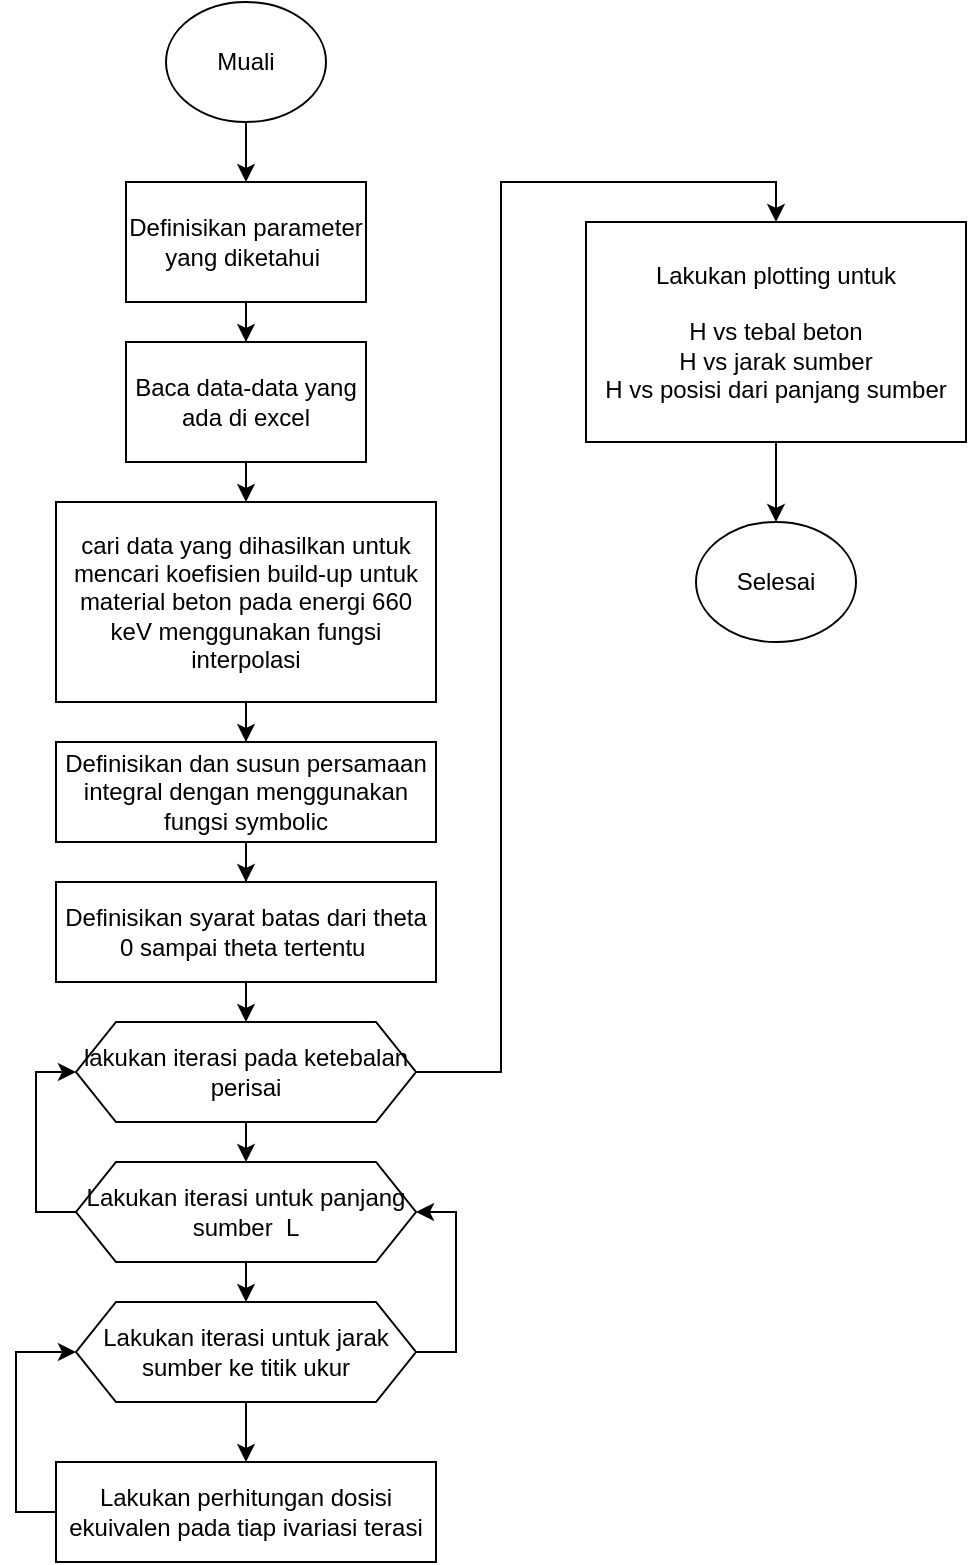 <mxfile version="14.8.0" type="device"><diagram id="kH-WusfVn1N2ZY5nQj3i" name="Page-1"><mxGraphModel dx="862" dy="1835" grid="1" gridSize="10" guides="1" tooltips="1" connect="1" arrows="1" fold="1" page="1" pageScale="1" pageWidth="850" pageHeight="1100" math="0" shadow="0"><root><mxCell id="0"/><mxCell id="1" parent="0"/><mxCell id="QCsfyufXe9ZguCDbVBab-9" style="edgeStyle=orthogonalEdgeStyle;rounded=0;orthogonalLoop=1;jettySize=auto;html=1;exitX=0.5;exitY=1;exitDx=0;exitDy=0;entryX=0.5;entryY=0;entryDx=0;entryDy=0;" edge="1" parent="1" source="QCsfyufXe9ZguCDbVBab-1" target="QCsfyufXe9ZguCDbVBab-8"><mxGeometry relative="1" as="geometry"/></mxCell><mxCell id="QCsfyufXe9ZguCDbVBab-1" value="Muali" style="ellipse;whiteSpace=wrap;html=1;" vertex="1" parent="1"><mxGeometry x="320" y="-10" width="80" height="60" as="geometry"/></mxCell><mxCell id="QCsfyufXe9ZguCDbVBab-5" style="edgeStyle=orthogonalEdgeStyle;rounded=0;orthogonalLoop=1;jettySize=auto;html=1;exitX=0.5;exitY=1;exitDx=0;exitDy=0;entryX=0.5;entryY=0;entryDx=0;entryDy=0;" edge="1" parent="1" source="QCsfyufXe9ZguCDbVBab-2" target="QCsfyufXe9ZguCDbVBab-4"><mxGeometry relative="1" as="geometry"/></mxCell><mxCell id="QCsfyufXe9ZguCDbVBab-2" value="Baca data-data yang ada di excel" style="rounded=0;whiteSpace=wrap;html=1;" vertex="1" parent="1"><mxGeometry x="300" y="160" width="120" height="60" as="geometry"/></mxCell><mxCell id="QCsfyufXe9ZguCDbVBab-7" style="edgeStyle=orthogonalEdgeStyle;rounded=0;orthogonalLoop=1;jettySize=auto;html=1;exitX=0.5;exitY=1;exitDx=0;exitDy=0;" edge="1" parent="1" source="QCsfyufXe9ZguCDbVBab-4" target="QCsfyufXe9ZguCDbVBab-6"><mxGeometry relative="1" as="geometry"/></mxCell><mxCell id="QCsfyufXe9ZguCDbVBab-4" value="cari data yang dihasilkan untuk mencari koefisien build-up untuk material beton pada energi 660 keV menggunakan fungsi interpolasi" style="rounded=0;whiteSpace=wrap;html=1;" vertex="1" parent="1"><mxGeometry x="265" y="240" width="190" height="100" as="geometry"/></mxCell><mxCell id="QCsfyufXe9ZguCDbVBab-12" style="edgeStyle=orthogonalEdgeStyle;rounded=0;orthogonalLoop=1;jettySize=auto;html=1;exitX=0.5;exitY=1;exitDx=0;exitDy=0;" edge="1" parent="1" source="QCsfyufXe9ZguCDbVBab-6" target="QCsfyufXe9ZguCDbVBab-11"><mxGeometry relative="1" as="geometry"/></mxCell><mxCell id="QCsfyufXe9ZguCDbVBab-6" value="Definisikan dan susun persamaan integral dengan menggunakan fungsi symbolic" style="rounded=0;whiteSpace=wrap;html=1;" vertex="1" parent="1"><mxGeometry x="265" y="360" width="190" height="50" as="geometry"/></mxCell><mxCell id="QCsfyufXe9ZguCDbVBab-10" style="edgeStyle=orthogonalEdgeStyle;rounded=0;orthogonalLoop=1;jettySize=auto;html=1;exitX=0.5;exitY=1;exitDx=0;exitDy=0;" edge="1" parent="1" source="QCsfyufXe9ZguCDbVBab-8" target="QCsfyufXe9ZguCDbVBab-2"><mxGeometry relative="1" as="geometry"/></mxCell><mxCell id="QCsfyufXe9ZguCDbVBab-8" value="Definisikan parameter yang diketahui&amp;nbsp;" style="rounded=0;whiteSpace=wrap;html=1;" vertex="1" parent="1"><mxGeometry x="300" y="80" width="120" height="60" as="geometry"/></mxCell><mxCell id="QCsfyufXe9ZguCDbVBab-14" style="edgeStyle=orthogonalEdgeStyle;rounded=0;orthogonalLoop=1;jettySize=auto;html=1;exitX=0.5;exitY=1;exitDx=0;exitDy=0;entryX=0.5;entryY=0;entryDx=0;entryDy=0;" edge="1" parent="1" source="QCsfyufXe9ZguCDbVBab-11"><mxGeometry relative="1" as="geometry"><mxPoint x="360" y="500" as="targetPoint"/></mxGeometry></mxCell><mxCell id="QCsfyufXe9ZguCDbVBab-11" value="Definisikan syarat batas dari theta 0 sampai theta tertentu&amp;nbsp;" style="rounded=0;whiteSpace=wrap;html=1;" vertex="1" parent="1"><mxGeometry x="265" y="430" width="190" height="50" as="geometry"/></mxCell><mxCell id="QCsfyufXe9ZguCDbVBab-22" style="edgeStyle=orthogonalEdgeStyle;rounded=0;orthogonalLoop=1;jettySize=auto;html=1;exitX=0;exitY=0.5;exitDx=0;exitDy=0;entryX=0;entryY=0.5;entryDx=0;entryDy=0;" edge="1" parent="1" source="QCsfyufXe9ZguCDbVBab-15" target="QCsfyufXe9ZguCDbVBab-19"><mxGeometry relative="1" as="geometry"/></mxCell><mxCell id="QCsfyufXe9ZguCDbVBab-15" value="Lakukan perhitungan dosisi ekuivalen pada tiap ivariasi terasi" style="rounded=0;whiteSpace=wrap;html=1;" vertex="1" parent="1"><mxGeometry x="265" y="720" width="190" height="50" as="geometry"/></mxCell><mxCell id="QCsfyufXe9ZguCDbVBab-18" style="edgeStyle=orthogonalEdgeStyle;rounded=0;orthogonalLoop=1;jettySize=auto;html=1;exitX=0.5;exitY=1;exitDx=0;exitDy=0;entryX=0.5;entryY=0;entryDx=0;entryDy=0;" edge="1" parent="1" source="QCsfyufXe9ZguCDbVBab-16" target="QCsfyufXe9ZguCDbVBab-17"><mxGeometry relative="1" as="geometry"/></mxCell><mxCell id="QCsfyufXe9ZguCDbVBab-26" style="edgeStyle=orthogonalEdgeStyle;rounded=0;orthogonalLoop=1;jettySize=auto;html=1;exitX=1;exitY=0.5;exitDx=0;exitDy=0;entryX=0.5;entryY=0;entryDx=0;entryDy=0;" edge="1" parent="1" source="QCsfyufXe9ZguCDbVBab-16" target="QCsfyufXe9ZguCDbVBab-25"><mxGeometry relative="1" as="geometry"/></mxCell><mxCell id="QCsfyufXe9ZguCDbVBab-27" value="Text" style="edgeLabel;html=1;align=center;verticalAlign=middle;resizable=0;points=[];" vertex="1" connectable="0" parent="QCsfyufXe9ZguCDbVBab-26"><mxGeometry x="1" y="13" relative="1" as="geometry"><mxPoint x="-13" y="13" as="offset"/></mxGeometry></mxCell><mxCell id="QCsfyufXe9ZguCDbVBab-16" value="lakukan iterasi pada ketebalan perisai" style="shape=hexagon;perimeter=hexagonPerimeter2;whiteSpace=wrap;html=1;fixedSize=1;" vertex="1" parent="1"><mxGeometry x="275" y="500" width="170" height="50" as="geometry"/></mxCell><mxCell id="QCsfyufXe9ZguCDbVBab-20" style="edgeStyle=orthogonalEdgeStyle;rounded=0;orthogonalLoop=1;jettySize=auto;html=1;exitX=0.5;exitY=1;exitDx=0;exitDy=0;entryX=0.5;entryY=0;entryDx=0;entryDy=0;" edge="1" parent="1" source="QCsfyufXe9ZguCDbVBab-17" target="QCsfyufXe9ZguCDbVBab-19"><mxGeometry relative="1" as="geometry"/></mxCell><mxCell id="QCsfyufXe9ZguCDbVBab-24" style="edgeStyle=orthogonalEdgeStyle;rounded=0;orthogonalLoop=1;jettySize=auto;html=1;exitX=0;exitY=0.5;exitDx=0;exitDy=0;entryX=0;entryY=0.5;entryDx=0;entryDy=0;" edge="1" parent="1" source="QCsfyufXe9ZguCDbVBab-17" target="QCsfyufXe9ZguCDbVBab-16"><mxGeometry relative="1" as="geometry"/></mxCell><mxCell id="QCsfyufXe9ZguCDbVBab-17" value="Lakukan iterasi untuk panjang sumber&amp;nbsp; L" style="shape=hexagon;perimeter=hexagonPerimeter2;whiteSpace=wrap;html=1;fixedSize=1;" vertex="1" parent="1"><mxGeometry x="275" y="570" width="170" height="50" as="geometry"/></mxCell><mxCell id="QCsfyufXe9ZguCDbVBab-21" style="edgeStyle=orthogonalEdgeStyle;rounded=0;orthogonalLoop=1;jettySize=auto;html=1;exitX=0.5;exitY=1;exitDx=0;exitDy=0;entryX=0.5;entryY=0;entryDx=0;entryDy=0;" edge="1" parent="1" source="QCsfyufXe9ZguCDbVBab-19" target="QCsfyufXe9ZguCDbVBab-15"><mxGeometry relative="1" as="geometry"/></mxCell><mxCell id="QCsfyufXe9ZguCDbVBab-23" style="edgeStyle=orthogonalEdgeStyle;rounded=0;orthogonalLoop=1;jettySize=auto;html=1;exitX=1;exitY=0.5;exitDx=0;exitDy=0;entryX=1;entryY=0.5;entryDx=0;entryDy=0;" edge="1" parent="1" source="QCsfyufXe9ZguCDbVBab-19" target="QCsfyufXe9ZguCDbVBab-17"><mxGeometry relative="1" as="geometry"/></mxCell><mxCell id="QCsfyufXe9ZguCDbVBab-19" value="Lakukan iterasi untuk jarak sumber ke titik ukur" style="shape=hexagon;perimeter=hexagonPerimeter2;whiteSpace=wrap;html=1;fixedSize=1;" vertex="1" parent="1"><mxGeometry x="275" y="640" width="170" height="50" as="geometry"/></mxCell><mxCell id="QCsfyufXe9ZguCDbVBab-29" style="edgeStyle=orthogonalEdgeStyle;rounded=0;orthogonalLoop=1;jettySize=auto;html=1;exitX=0.5;exitY=1;exitDx=0;exitDy=0;entryX=0.5;entryY=0;entryDx=0;entryDy=0;" edge="1" parent="1" source="QCsfyufXe9ZguCDbVBab-25" target="QCsfyufXe9ZguCDbVBab-28"><mxGeometry relative="1" as="geometry"/></mxCell><mxCell id="QCsfyufXe9ZguCDbVBab-25" value="Lakukan plotting untuk&lt;br&gt;&lt;br&gt;H vs tebal beton&lt;br&gt;H vs jarak sumber&lt;br&gt;H vs posisi dari panjang sumber" style="rounded=0;whiteSpace=wrap;html=1;" vertex="1" parent="1"><mxGeometry x="530" y="100" width="190" height="110" as="geometry"/></mxCell><mxCell id="QCsfyufXe9ZguCDbVBab-28" value="Selesai" style="ellipse;whiteSpace=wrap;html=1;" vertex="1" parent="1"><mxGeometry x="585" y="250" width="80" height="60" as="geometry"/></mxCell></root></mxGraphModel></diagram></mxfile>